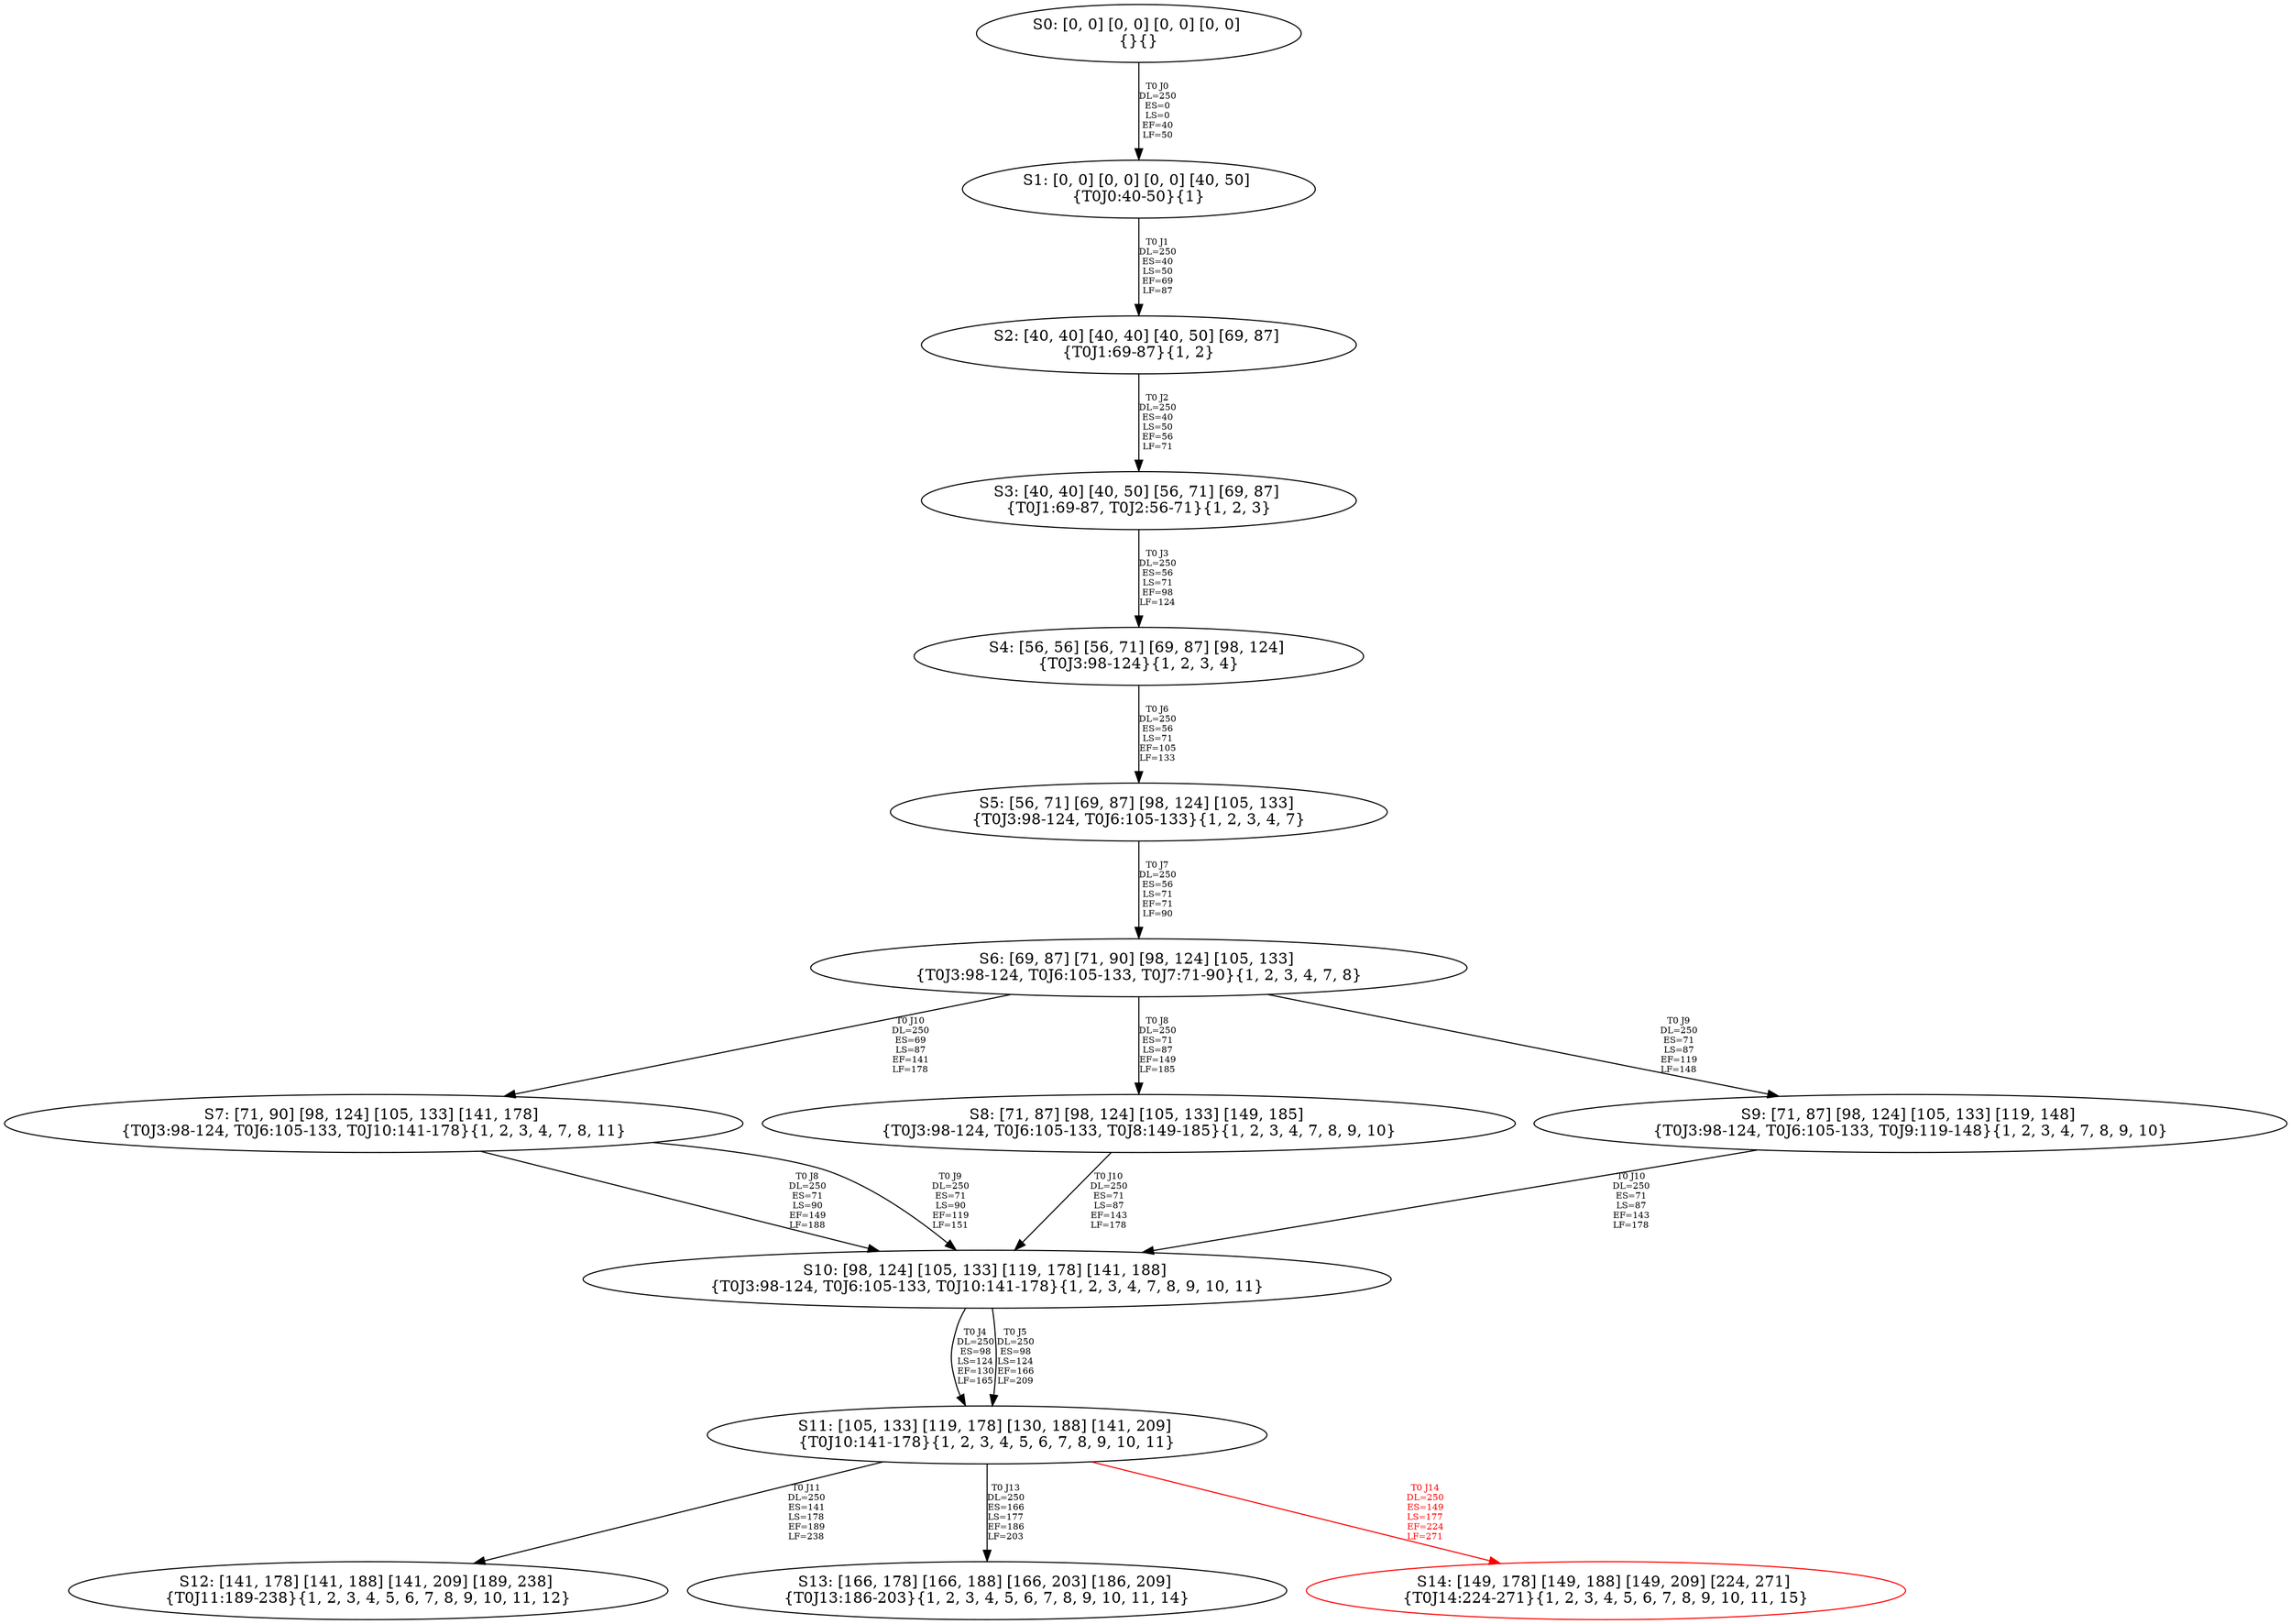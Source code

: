digraph {
	S0[label="S0: [0, 0] [0, 0] [0, 0] [0, 0] \n{}{}"];
	S1[label="S1: [0, 0] [0, 0] [0, 0] [40, 50] \n{T0J0:40-50}{1}"];
	S2[label="S2: [40, 40] [40, 40] [40, 50] [69, 87] \n{T0J1:69-87}{1, 2}"];
	S3[label="S3: [40, 40] [40, 50] [56, 71] [69, 87] \n{T0J1:69-87, T0J2:56-71}{1, 2, 3}"];
	S4[label="S4: [56, 56] [56, 71] [69, 87] [98, 124] \n{T0J3:98-124}{1, 2, 3, 4}"];
	S5[label="S5: [56, 71] [69, 87] [98, 124] [105, 133] \n{T0J3:98-124, T0J6:105-133}{1, 2, 3, 4, 7}"];
	S6[label="S6: [69, 87] [71, 90] [98, 124] [105, 133] \n{T0J3:98-124, T0J6:105-133, T0J7:71-90}{1, 2, 3, 4, 7, 8}"];
	S7[label="S7: [71, 90] [98, 124] [105, 133] [141, 178] \n{T0J3:98-124, T0J6:105-133, T0J10:141-178}{1, 2, 3, 4, 7, 8, 11}"];
	S8[label="S8: [71, 87] [98, 124] [105, 133] [149, 185] \n{T0J3:98-124, T0J6:105-133, T0J8:149-185}{1, 2, 3, 4, 7, 8, 9, 10}"];
	S9[label="S9: [71, 87] [98, 124] [105, 133] [119, 148] \n{T0J3:98-124, T0J6:105-133, T0J9:119-148}{1, 2, 3, 4, 7, 8, 9, 10}"];
	S10[label="S10: [98, 124] [105, 133] [119, 178] [141, 188] \n{T0J3:98-124, T0J6:105-133, T0J10:141-178}{1, 2, 3, 4, 7, 8, 9, 10, 11}"];
	S11[label="S11: [105, 133] [119, 178] [130, 188] [141, 209] \n{T0J10:141-178}{1, 2, 3, 4, 5, 6, 7, 8, 9, 10, 11}"];
	S12[label="S12: [141, 178] [141, 188] [141, 209] [189, 238] \n{T0J11:189-238}{1, 2, 3, 4, 5, 6, 7, 8, 9, 10, 11, 12}"];
	S13[label="S13: [166, 178] [166, 188] [166, 203] [186, 209] \n{T0J13:186-203}{1, 2, 3, 4, 5, 6, 7, 8, 9, 10, 11, 14}"];
	S14[label="S14: [149, 178] [149, 188] [149, 209] [224, 271] \n{T0J14:224-271}{1, 2, 3, 4, 5, 6, 7, 8, 9, 10, 11, 15}"];
	S0 -> S1[label="T0 J0\nDL=250\nES=0\nLS=0\nEF=40\nLF=50",fontsize=8];
	S1 -> S2[label="T0 J1\nDL=250\nES=40\nLS=50\nEF=69\nLF=87",fontsize=8];
	S2 -> S3[label="T0 J2\nDL=250\nES=40\nLS=50\nEF=56\nLF=71",fontsize=8];
	S3 -> S4[label="T0 J3\nDL=250\nES=56\nLS=71\nEF=98\nLF=124",fontsize=8];
	S4 -> S5[label="T0 J6\nDL=250\nES=56\nLS=71\nEF=105\nLF=133",fontsize=8];
	S5 -> S6[label="T0 J7\nDL=250\nES=56\nLS=71\nEF=71\nLF=90",fontsize=8];
	S6 -> S8[label="T0 J8\nDL=250\nES=71\nLS=87\nEF=149\nLF=185",fontsize=8];
	S6 -> S9[label="T0 J9\nDL=250\nES=71\nLS=87\nEF=119\nLF=148",fontsize=8];
	S6 -> S7[label="T0 J10\nDL=250\nES=69\nLS=87\nEF=141\nLF=178",fontsize=8];
	S7 -> S10[label="T0 J8\nDL=250\nES=71\nLS=90\nEF=149\nLF=188",fontsize=8];
	S7 -> S10[label="T0 J9\nDL=250\nES=71\nLS=90\nEF=119\nLF=151",fontsize=8];
	S8 -> S10[label="T0 J10\nDL=250\nES=71\nLS=87\nEF=143\nLF=178",fontsize=8];
	S9 -> S10[label="T0 J10\nDL=250\nES=71\nLS=87\nEF=143\nLF=178",fontsize=8];
	S10 -> S11[label="T0 J4\nDL=250\nES=98\nLS=124\nEF=130\nLF=165",fontsize=8];
	S10 -> S11[label="T0 J5\nDL=250\nES=98\nLS=124\nEF=166\nLF=209",fontsize=8];
	S11 -> S12[label="T0 J11\nDL=250\nES=141\nLS=178\nEF=189\nLF=238",fontsize=8];
	S11 -> S13[label="T0 J13\nDL=250\nES=166\nLS=177\nEF=186\nLF=203",fontsize=8];
	S11 -> S14[label="T0 J14\nDL=250\nES=149\nLS=177\nEF=224\nLF=271",color=Red,fontcolor=Red,fontsize=8];
S14[color=Red];
}
